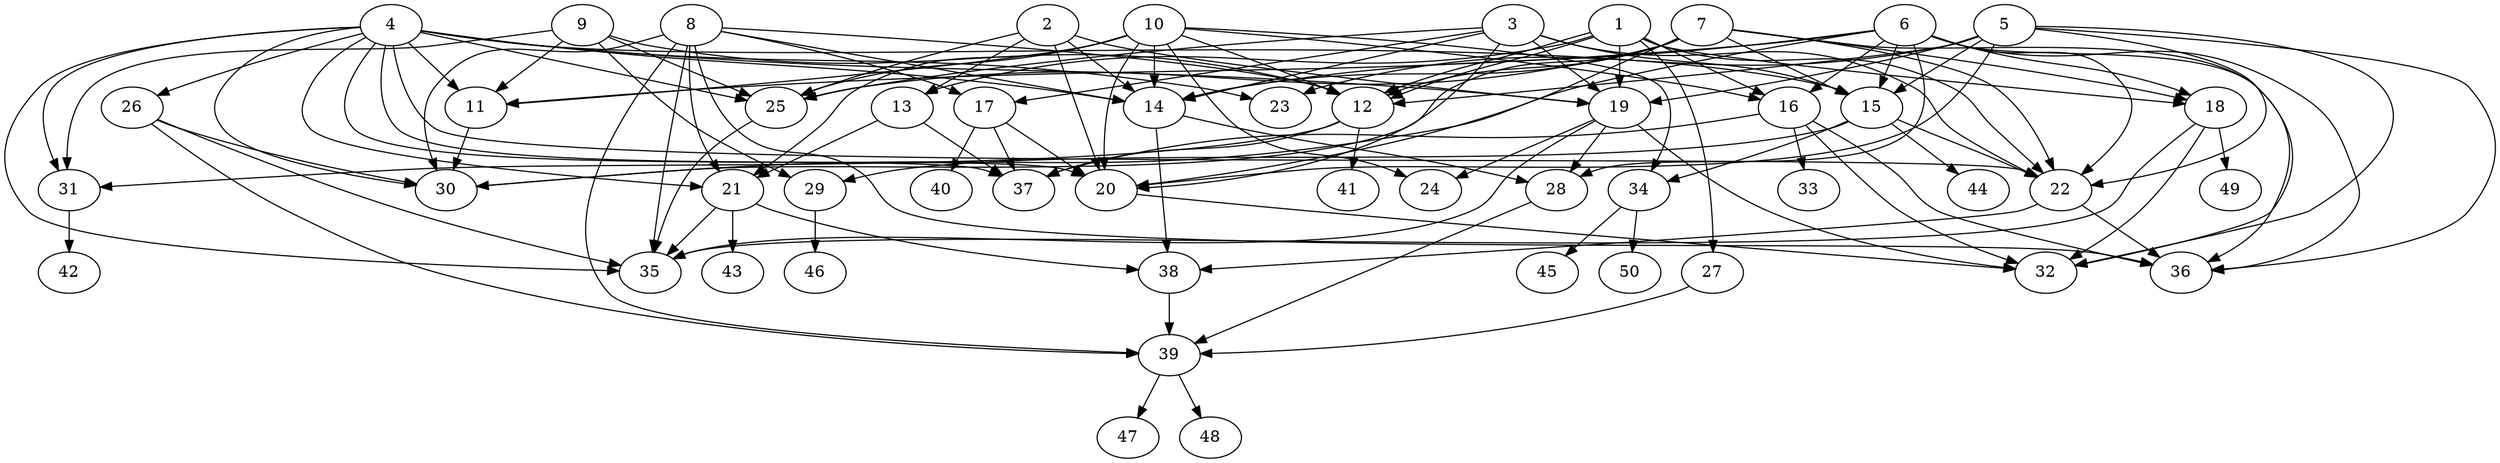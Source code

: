 // DAG automatically generated by daggen at Tue Jul 18 11:30:58 2017
// ./daggen --dot -n 50 --fat 0.5 --regular 0.2 --density 0.8 --jump 4 
digraph G {
  1 [size="243966569529", alpha="0.15"]
  1 -> 12 [size ="209715200"]
  1 -> 12 [size ="209715200"]
  1 -> 13 [size ="209715200"]
  1 -> 16 [size ="209715200"]
  1 -> 18 [size ="209715200"]
  1 -> 19 [size ="209715200"]
  1 -> 22 [size ="209715200"]
  1 -> 27 [size ="209715200"]
  2 [size="15470263286", alpha="0.19"]
  2 -> 13 [size ="411041792"]
  2 -> 14 [size ="411041792"]
  2 -> 19 [size ="411041792"]
  2 -> 20 [size ="411041792"]
  2 -> 25 [size ="411041792"]
  3 [size="782757789696", alpha="0.00"]
  3 -> 14 [size ="679477248"]
  3 -> 15 [size ="679477248"]
  3 -> 17 [size ="679477248"]
  3 -> 19 [size ="679477248"]
  3 -> 20 [size ="679477248"]
  3 -> 22 [size ="679477248"]
  3 -> 25 [size ="679477248"]
  4 [size="68719476736", alpha="0.15"]
  4 -> 11 [size ="134217728"]
  4 -> 14 [size ="134217728"]
  4 -> 15 [size ="134217728"]
  4 -> 19 [size ="134217728"]
  4 -> 20 [size ="134217728"]
  4 -> 21 [size ="134217728"]
  4 -> 22 [size ="134217728"]
  4 -> 23 [size ="134217728"]
  4 -> 25 [size ="134217728"]
  4 -> 26 [size ="134217728"]
  4 -> 30 [size ="134217728"]
  4 -> 31 [size ="134217728"]
  4 -> 35 [size ="134217728"]
  4 -> 37 [size ="134217728"]
  5 [size="11278736766", alpha="0.19"]
  5 -> 12 [size ="411041792"]
  5 -> 15 [size ="411041792"]
  5 -> 19 [size ="411041792"]
  5 -> 20 [size ="411041792"]
  5 -> 22 [size ="411041792"]
  5 -> 23 [size ="411041792"]
  5 -> 32 [size ="411041792"]
  5 -> 36 [size ="411041792"]
  6 [size="492388438", alpha="0.05"]
  6 -> 11 [size ="33554432"]
  6 -> 14 [size ="33554432"]
  6 -> 15 [size ="33554432"]
  6 -> 16 [size ="33554432"]
  6 -> 18 [size ="33554432"]
  6 -> 22 [size ="33554432"]
  6 -> 28 [size ="33554432"]
  6 -> 30 [size ="33554432"]
  6 -> 32 [size ="33554432"]
  6 -> 36 [size ="33554432"]
  7 [size="1487436062", alpha="0.14"]
  7 -> 12 [size ="33554432"]
  7 -> 14 [size ="33554432"]
  7 -> 15 [size ="33554432"]
  7 -> 18 [size ="33554432"]
  7 -> 20 [size ="33554432"]
  7 -> 22 [size ="33554432"]
  7 -> 25 [size ="33554432"]
  7 -> 30 [size ="33554432"]
  7 -> 36 [size ="33554432"]
  8 [size="231928233984", alpha="0.19"]
  8 -> 12 [size ="301989888"]
  8 -> 14 [size ="301989888"]
  8 -> 17 [size ="301989888"]
  8 -> 21 [size ="301989888"]
  8 -> 30 [size ="301989888"]
  8 -> 35 [size ="301989888"]
  8 -> 36 [size ="301989888"]
  8 -> 39 [size ="301989888"]
  9 [size="499436863848", alpha="0.06"]
  9 -> 11 [size ="536870912"]
  9 -> 12 [size ="536870912"]
  9 -> 25 [size ="536870912"]
  9 -> 29 [size ="536870912"]
  9 -> 31 [size ="536870912"]
  10 [size="8589934592", alpha="0.18"]
  10 -> 11 [size ="33554432"]
  10 -> 12 [size ="33554432"]
  10 -> 14 [size ="33554432"]
  10 -> 16 [size ="33554432"]
  10 -> 20 [size ="33554432"]
  10 -> 21 [size ="33554432"]
  10 -> 24 [size ="33554432"]
  10 -> 25 [size ="33554432"]
  10 -> 34 [size ="33554432"]
  11 [size="549755813888", alpha="0.20"]
  11 -> 30 [size ="536870912"]
  12 [size="2505125696", alpha="0.00"]
  12 -> 31 [size ="209715200"]
  12 -> 37 [size ="209715200"]
  12 -> 41 [size ="209715200"]
  13 [size="275825953107", alpha="0.10"]
  13 -> 21 [size ="209715200"]
  13 -> 37 [size ="209715200"]
  14 [size="1165378554877", alpha="0.19"]
  14 -> 28 [size ="838860800"]
  14 -> 38 [size ="838860800"]
  15 [size="134217728000", alpha="0.20"]
  15 -> 22 [size ="209715200"]
  15 -> 29 [size ="209715200"]
  15 -> 34 [size ="209715200"]
  15 -> 44 [size ="209715200"]
  16 [size="324252724900", alpha="0.09"]
  16 -> 32 [size ="536870912"]
  16 -> 33 [size ="536870912"]
  16 -> 36 [size ="536870912"]
  16 -> 37 [size ="536870912"]
  17 [size="23562524626", alpha="0.16"]
  17 -> 20 [size ="536870912"]
  17 -> 37 [size ="536870912"]
  17 -> 40 [size ="536870912"]
  18 [size="19303911886", alpha="0.05"]
  18 -> 32 [size ="301989888"]
  18 -> 35 [size ="301989888"]
  18 -> 49 [size ="301989888"]
  19 [size="12284882003", alpha="0.18"]
  19 -> 24 [size ="301989888"]
  19 -> 28 [size ="301989888"]
  19 -> 32 [size ="301989888"]
  19 -> 35 [size ="301989888"]
  20 [size="25923960433", alpha="0.01"]
  20 -> 32 [size ="411041792"]
  21 [size="782757789696", alpha="0.14"]
  21 -> 35 [size ="679477248"]
  21 -> 38 [size ="679477248"]
  21 -> 43 [size ="679477248"]
  22 [size="11275860657", alpha="0.01"]
  22 -> 36 [size ="411041792"]
  22 -> 38 [size ="411041792"]
  23 [size="8589934592", alpha="0.17"]
  24 [size="90763567134", alpha="0.07"]
  25 [size="5252559626", alpha="0.04"]
  25 -> 35 [size ="411041792"]
  26 [size="41067836354", alpha="0.11"]
  26 -> 30 [size ="33554432"]
  26 -> 35 [size ="33554432"]
  26 -> 39 [size ="33554432"]
  27 [size="235370896726", alpha="0.02"]
  27 -> 39 [size ="209715200"]
  28 [size="284657626038", alpha="0.09"]
  28 -> 39 [size ="411041792"]
  29 [size="86604482398", alpha="0.16"]
  29 -> 46 [size ="75497472"]
  30 [size="1872494672", alpha="0.03"]
  31 [size="4584835557", alpha="0.16"]
  31 -> 42 [size ="75497472"]
  32 [size="587980236132", alpha="0.12"]
  33 [size="134217728000", alpha="0.10"]
  34 [size="1538641110", alpha="0.12"]
  34 -> 45 [size ="75497472"]
  34 -> 50 [size ="75497472"]
  35 [size="786474826576", alpha="0.11"]
  36 [size="782757789696", alpha="0.00"]
  37 [size="7035559376", alpha="0.14"]
  38 [size="8589934592", alpha="0.04"]
  38 -> 39 [size ="33554432"]
  39 [size="601063173967", alpha="0.12"]
  39 -> 47 [size ="411041792"]
  39 -> 48 [size ="411041792"]
  40 [size="1250557297", alpha="0.12"]
  41 [size="484736020003", alpha="0.13"]
  42 [size="29314133932", alpha="0.02"]
  43 [size="368293445632", alpha="0.09"]
  44 [size="790904008626", alpha="0.09"]
  45 [size="16812724882", alpha="0.17"]
  46 [size="2107515987", alpha="0.13"]
  47 [size="162303788811", alpha="0.01"]
  48 [size="28991029248", alpha="0.13"]
  49 [size="231928233984", alpha="0.13"]
  50 [size="33794360103", alpha="0.12"]
}
